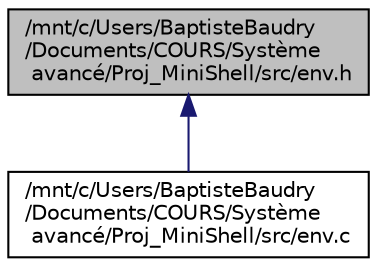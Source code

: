digraph "/mnt/c/Users/BaptisteBaudry/Documents/COURS/Système avancé/Proj_MiniShell/src/env.h"
{
 // LATEX_PDF_SIZE
  edge [fontname="Helvetica",fontsize="10",labelfontname="Helvetica",labelfontsize="10"];
  node [fontname="Helvetica",fontsize="10",shape=record];
  Node1 [label="/mnt/c/Users/BaptisteBaudry\l/Documents/COURS/Système\l avancé/Proj_MiniShell/src/env.h",height=0.2,width=0.4,color="black", fillcolor="grey75", style="filled", fontcolor="black",tooltip="Fonctions de gestion de l'environnement."];
  Node1 -> Node2 [dir="back",color="midnightblue",fontsize="10",style="solid",fontname="Helvetica"];
  Node2 [label="/mnt/c/Users/BaptisteBaudry\l/Documents/COURS/Système\l avancé/Proj_MiniShell/src/env.c",height=0.2,width=0.4,color="black", fillcolor="white", style="filled",URL="$env_8c.html",tooltip="Gestion des variables d'environnement."];
}
